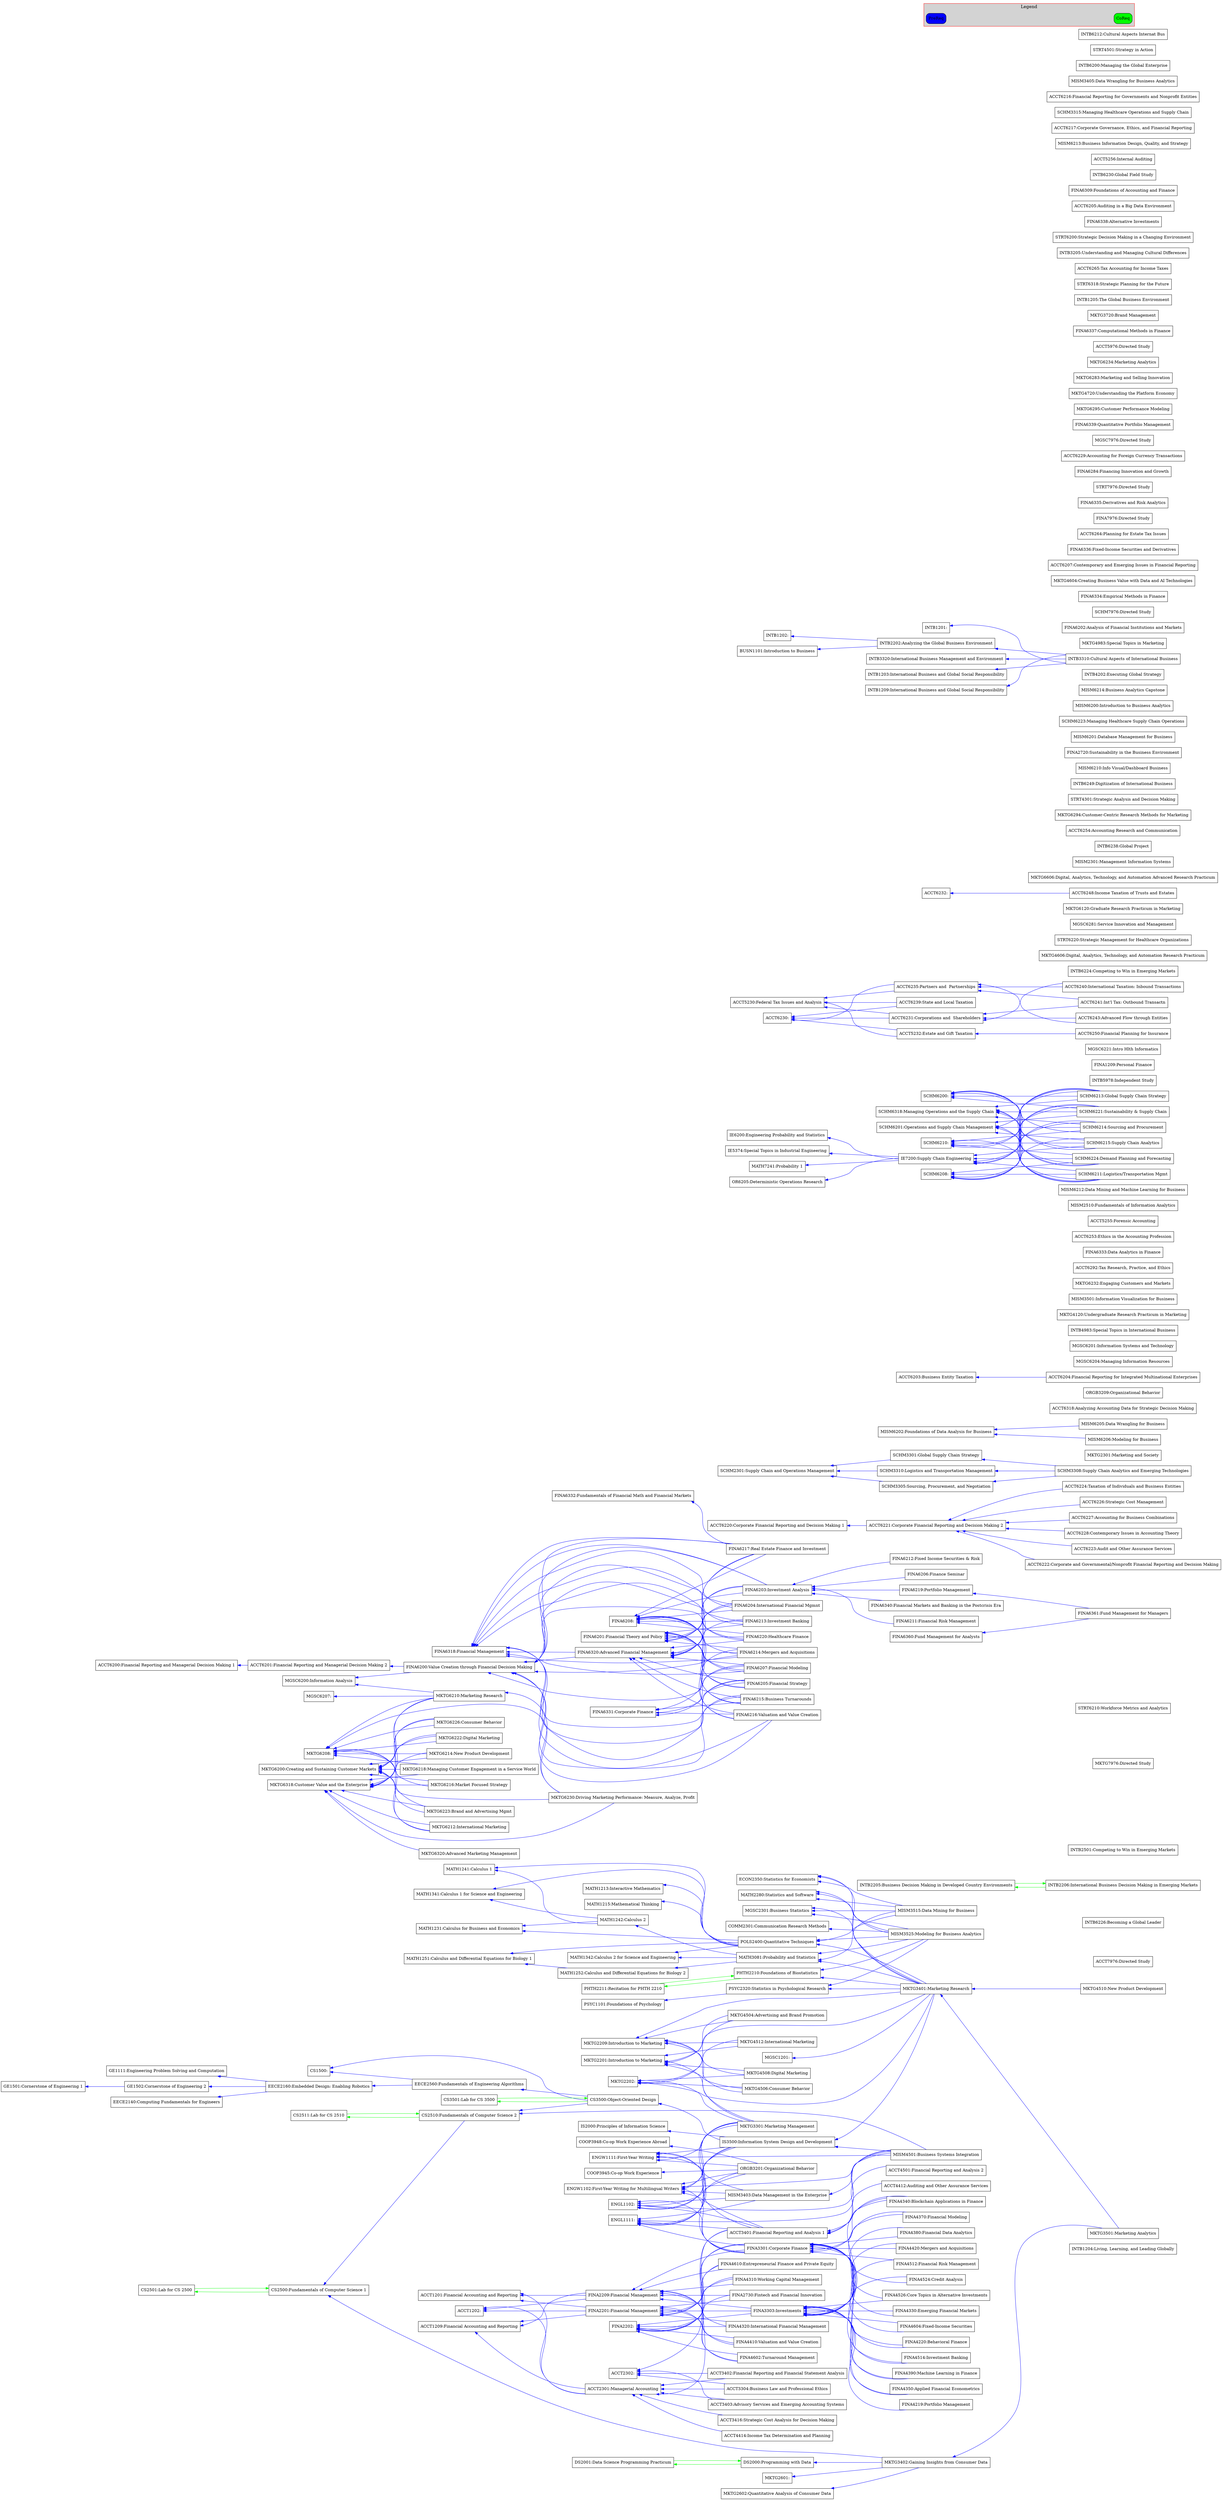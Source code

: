 digraph my_graph {
bgcolor=white;
rankdir=RL;
INTB1204 [shape=box, label="INTB1204:Living, Learning, and Leading Globally"];
MKTG2209 [shape=box, label="MKTG2209:Introduction to Marketing"];
MISM3525 [shape=box, label="MISM3525:Modeling for Business Analytics"];
MISM3525 -> PSYC2320 [color=blue];
MISM3525 -> POLS2400 [color=blue];
MISM3525 -> ECON2350 [color=blue];
MISM3525 -> COMM2301 [color=blue];
MISM3525 -> MATH2280 [color=blue];
MISM3525 -> PHTH2210 [color=blue];
MISM3525 -> MATH3081 [color=blue];
MISM3525 -> MGSC2301 [color=blue];
ACCT7976 [shape=box, label="ACCT7976:Directed Study"];
INTB6226 [shape=box, label="INTB6226:Becoming a Global Leader"];
FINA4340 [shape=box, label="FINA4340:Blockchain Applications in Finance"];
FINA4340 -> ACCT3401 [color=blue];
FINA4340 -> FINA3303 [color=blue];
FINA4340 -> FINA3301 [color=blue];
INTB2206 [shape=box, label="INTB2206:International Business Decision Making in Emerging Markets"];
INTB2206 -> INTB2205 [color=green];
INTB2501 [shape=box, label="INTB2501:Competing to Win in Emerging Markets"];
ACCT1209 [shape=box, label="ACCT1209:Financial Accounting and Reporting"];
MKTG7976 [shape=box, label="MKTG7976:Directed Study"];
STRT6210 [shape=box, label="STRT6210:Workforce Metrics and Analytics"];
FINA6219 [shape=box, label="FINA6219:Portfolio Management"];
FINA6219 -> FINA6203 [color=blue];
ACCT6224 [shape=box, label="ACCT6224:Taxation of Individuals and Business Entities"];
ACCT6224 -> ACCT6221 [color=blue];
ACCT3304 [shape=box, label="ACCT3304:Business Law and Professional Ethics"];
ACCT3304 -> ACCT2301 [color=blue];
ACCT3304 -> ACCT2302 [color=blue];
SCHM3301 [shape=box, label="SCHM3301:Global Supply Chain Strategy"];
SCHM3301 -> SCHM2301 [color=blue];
MKTG2301 [shape=box, label="MKTG2301:Marketing and Society"];
MISM6202 [shape=box, label="MISM6202:Foundations of Data Analysis for Business"];
MKTG6214 [shape=box, label="MKTG6214:New Product Development"];
MKTG6214 -> MKTG6200 [color=blue];
MKTG6214 -> MKTG6208 [color=blue];
MKTG6214 -> MKTG6318 [color=blue];
ACCT6318 [shape=box, label="ACCT6318:Analyzing Accounting Data for Strategic Decision Making"];
ORGB3209 [shape=box, label="ORGB3209:Organizational Behavior"];
ACCT6203 [shape=box, label="ACCT6203:Business Entity Taxation"];
MGSC6204 [shape=box, label="MGSC6204:Managing Information Resources"];
MKTG6210 [shape=box, label="MKTG6210:Marketing Research"];
MKTG6210 -> MGSC6207 [color=blue];
MKTG6210 -> MGSC6200 [color=blue];
MKTG6210 -> MKTG6200 [color=blue];
MKTG6210 -> MKTG6208 [color=blue];
MKTG6210 -> MKTG6318 [color=blue];
ACCT4414 [shape=box, label="ACCT4414:Income Tax Determination and Planning"];
ACCT4414 -> ACCT2301 [color=blue];
MGSC6200 [shape=box, label="MGSC6200:Information Analysis"];
ACCT4501 [shape=box, label="ACCT4501:Financial Reporting and Analysis 2"];
ACCT4501 -> ACCT3401 [color=blue];
MGSC6201 [shape=box, label="MGSC6201:Information Systems and Technology"];
MKTG6320 [shape=box, label="MKTG6320:Advanced Marketing Management"];
MKTG6320 -> MKTG6318 [color=blue];
INTB4983 [shape=box, label="INTB4983:Special Topics in International Business"];
MKTG4120 [shape=box, label="MKTG4120:Undergraduate Research Practicum in Marketing"];
ACCT3416 [shape=box, label="ACCT3416:Strategic Cost Analysis for Decision Making"];
ACCT3416 -> ACCT2301 [color=blue];
MISM3501 [shape=box, label="MISM3501:Information Visualization for Business"];
MKTG6232 [shape=box, label="MKTG6232:Engaging Customers and Markets"];
ACCT6292 [shape=box, label="ACCT6292:Tax Research, Practice, and Ethics"];
ACCT3401 [shape=box, label="ACCT3401:Financial Reporting and Analysis 1"];
ACCT3401 -> ENGW1102 [color=blue];
ACCT3401 -> ENGW1111 [color=blue];
ACCT3401 -> ENGL1102 [color=blue];
ACCT3401 -> ACCT2302 [color=blue];
ACCT3401 -> ACCT2301 [color=blue];
ACCT3401 -> ENGL1111 [color=blue];
FINA6333 [shape=box, label="FINA6333:Data Analytics in Finance"];
ACCT6253 [shape=box, label="ACCT6253:Ethics in the Accounting Profession"];
ACCT5255 [shape=box, label="ACCT5255:Forensic Accounting"];
FINA4220 [shape=box, label="FINA4220:Behavioral Finance"];
FINA4220 -> FINA3303 [color=blue];
FINA4220 -> FINA3301 [color=blue];
MISM2510 [shape=box, label="MISM2510:Fundamentals of Information Analytics"];
MISM6212 [shape=box, label="MISM6212:Data Mining and Machine Learning for Business"];
SCHM3308 [shape=box, label="SCHM3308:Supply Chain Analytics and Emerging Technologies"];
SCHM3308 -> SCHM3310 [color=blue];
SCHM3308 -> SCHM3305 [color=blue];
SCHM3308 -> SCHM3301 [color=blue];
ACCT4412 [shape=box, label="ACCT4412:Auditing and Other Assurance Services"];
ACCT4412 -> ACCT3401 [color=blue];
FINA6340 [shape=box, label="FINA6340:Financial Markets and Banking in the Postcrisis Era"];
FINA6340 -> FINA6203 [color=blue];
SCHM6213 [shape=box, label="SCHM6213:Global Supply Chain Strategy"];
SCHM6213 -> SCHM6200 [color=blue];
SCHM6213 -> SCHM6318 [color=blue];
SCHM6213 -> SCHM6201 [color=blue];
SCHM6213 -> SCHM6210 [color=blue];
SCHM6213 -> IE7200 [color=blue];
SCHM6213 -> SCHM6208 [color=blue];
INTB5978 [shape=box, label="INTB5978:Independent Study"];
MGSC6207 [shape=box, label="MGSC6207:"];
ACCT3403 [shape=box, label="ACCT3403:Advisory Services and Emerging Accounting Systems"];
ACCT3403 -> ACCT2301 [color=blue];
ACCT3403 -> ACCT2302 [color=blue];
SCHM6210 [shape=box, label="SCHM6210:"];
MKTG4510 [shape=box, label="MKTG4510:New Product Development"];
MKTG4510 -> MKTG3401 [color=blue];
FINA1209 [shape=box, label="FINA1209:Personal Finance"];
ORGB3201 [shape=box, label="ORGB3201:Organizational Behavior"];
ORGB3201 -> ENGW1102 [color=blue];
ORGB3201 -> ENGW1111 [color=blue];
ORGB3201 -> ENGL1102 [color=blue];
ORGB3201 -> COOP3945 [color=blue];
ORGB3201 -> COOP3948 [color=blue];
ORGB3201 -> ENGL1111 [color=blue];
MGSC6221 [shape=box, label="MGSC6221:Intro Hlth Informatics"];
ACCT6240 [shape=box, label="ACCT6240:International Taxation: Inbound Transactions"];
ACCT6240 -> ACCT6235 [color=blue];
ACCT6240 -> ACCT6231 [color=blue];
INTB6224 [shape=box, label="INTB6224:Competing to Win in Emerging Markets"];
MKTG6218 [shape=box, label="MKTG6218:Managing Customer Engagement in a Service World"];
MKTG6218 -> MKTG6200 [color=blue];
MKTG6218 -> MKTG6208 [color=blue];
MKTG6218 -> MKTG6318 [color=blue];
MKTG4606 [shape=box, label="MKTG4606:Digital, Analytics, Technology, and Automation Research Practicum"];
STRT6220 [shape=box, label="STRT6220:Strategic Management for Healthcare Organizations"];
MGSC6281 [shape=box, label="MGSC6281:Service Innovation and Management"];
ACCT6200 [shape=box, label="ACCT6200:Financial Reporting and Managerial Decision Making 1"];
ACCT6241 [shape=box, label="ACCT6241:Int'l Tax: Outbound Transactn"];
ACCT6241 -> ACCT6235 [color=blue];
ACCT6241 -> ACCT6231 [color=blue];
FINA3303 [shape=box, label="FINA3303:Investments"];
FINA3303 -> FINA2202 [color=blue];
FINA3303 -> FINA2209 [color=blue];
FINA3303 -> FINA2201 [color=blue];
MKTG6120 [shape=box, label="MKTG6120:Graduate Research Practicum in Marketing"];
ACCT6232 [shape=box, label="ACCT6232:"];
ENGL1111 [shape=box, label="ENGL1111:"];
SCHM6318 [shape=box, label="SCHM6318:Managing Operations and the Supply Chain"];
ACCT6243 [shape=box, label="ACCT6243:Advanced Flow through Entities"];
ACCT6243 -> ACCT6235 [color=blue];
ACCT6243 -> ACCT6231 [color=blue];
FINA4219 [shape=box, label="FINA4219:Portfolio Management"];
FINA4219 -> FINA3303 [color=blue];
ENGW1102 [shape=box, label="ENGW1102:First-Year Writing for Multilingual Writers"];
FINA2730 [shape=box, label="FINA2730:Fintech and Financial Innovation"];
FINA2730 -> FINA2202 [color=blue];
FINA2730 -> FINA2209 [color=blue];
FINA2730 -> FINA2201 [color=blue];
MKTG2601 [shape=box, label="MKTG2601:"];
FINA6207 [shape=box, label="FINA6207:Financial Modeling"];
FINA6207 -> FINA6318 [color=blue];
FINA6207 -> FINA6208 [color=blue];
FINA6207 -> FINA6201 [color=blue];
FINA6207 -> FINA6331 [color=blue];
FINA6207 -> FINA6200 [color=blue];
FINA6207 -> FINA6320 [color=blue];
MKTG6606 [shape=box, label="MKTG6606:Digital, Analytics, Technology, and Automation Advanced Research Practicum"];
MISM2301 [shape=box, label="MISM2301:Management Information Systems"];
FINA6331 [shape=box, label="FINA6331:Corporate Finance"];
FINA3301 [shape=box, label="FINA3301:Corporate Finance"];
FINA3301 -> FINA2202 [color=blue];
FINA3301 -> ENGW1102 [color=blue];
FINA3301 -> ENGW1111 [color=blue];
FINA3301 -> FINA2201 [color=blue];
FINA3301 -> ENGL1102 [color=blue];
FINA3301 -> FINA2209 [color=blue];
FINA3301 -> ENGL1111 [color=blue];
ACCT6248 [shape=box, label="ACCT6248:Income Taxation of Trusts and Estates"];
ACCT6248 -> ACCT6232 [color=blue];
MISM3403 [shape=box, label="MISM3403:Data Management in the Enterprise"];
MISM3403 -> ENGW1111 [color=blue];
MISM3403 -> ENGL1102 [color=blue];
MISM3403 -> ENGW1102 [color=blue];
MISM3403 -> ENGL1111 [color=blue];
INTB6238 [shape=box, label="INTB6238:Global Project"];
ACCT6254 [shape=box, label="ACCT6254:Accounting Research and Communication"];
MKTG3501 [shape=box, label="MKTG3501:Marketing Analytics"];
MKTG3501 -> MKTG3402 [color=blue];
MKTG3501 -> MKTG3401 [color=blue];
MKTG6294 [shape=box, label="MKTG6294:Customer-Centric Research Methods for Marketing"];
ACCT5230 [shape=box, label="ACCT5230:Federal Tax Issues and Analysis"];
STRT4301 [shape=box, label="STRT4301:Strategic Analysis and Decision Making"];
ACCT6230 [shape=box, label="ACCT6230:"];
SCHM3305 [shape=box, label="SCHM3305:Sourcing, Procurement, and Negotiation"];
SCHM3305 -> SCHM2301 [color=blue];
INTB6249 [shape=box, label="INTB6249:Digitization of International Business"];
MISM6210 [shape=box, label="MISM6210:Info Visual/Dashboard Business"];
FINA2720 [shape=box, label="FINA2720:Sustainability in the Business Environment"];
MKTG6200 [shape=box, label="MKTG6200:Creating and Sustaining Customer Markets"];
MKTG6216 [shape=box, label="MKTG6216:Market Focused Strategy"];
MKTG6216 -> MKTG6200 [color=blue];
MKTG6216 -> MKTG6208 [color=blue];
MKTG6216 -> MKTG6318 [color=blue];
ACCT1201 [shape=box, label="ACCT1201:Financial Accounting and Reporting"];
ECON2350 [shape=box, label="ECON2350:Statistics for Economists"];
MKTG6223 [shape=box, label="MKTG6223:Brand and Advertising Mgmt"];
MKTG6223 -> MKTG6200 [color=blue];
MKTG6223 -> MKTG6208 [color=blue];
MKTG6223 -> MKTG6318 [color=blue];
FINA4514 [shape=box, label="FINA4514:Investment Banking"];
FINA4514 -> FINA3303 [color=blue];
FINA4514 -> FINA3301 [color=blue];
MKTG2202 [shape=box, label="MKTG2202:"];
SCHM6221 [shape=box, label="SCHM6221:Sustainability & Supply Chain"];
SCHM6221 -> SCHM6200 [color=blue];
SCHM6221 -> SCHM6318 [color=blue];
SCHM6221 -> SCHM6201 [color=blue];
SCHM6221 -> SCHM6210 [color=blue];
SCHM6221 -> IE7200 [color=blue];
SCHM6221 -> SCHM6208 [color=blue];
MGSC2301 [shape=box, label="MGSC2301:Business Statistics"];
MKTG2201 [shape=box, label="MKTG2201:Introduction to Marketing"];
MKTG6230 [shape=box, label="MKTG6230:Driving Marketing Performance: Measure, Analyze, Profit"];
MKTG6230 -> MKTG6200 [color=blue];
MKTG6230 -> MKTG6210 [color=blue];
MKTG6230 -> MKTG6208 [color=blue];
MKTG6230 -> MKTG6318 [color=blue];
ENGW1111 [shape=box, label="ENGW1111:First-Year Writing"];
ACCT6231 [shape=box, label="ACCT6231:Corporations and  Shareholders"];
ACCT6231 -> ACCT6230 [color=blue];
ACCT6231 -> ACCT5230 [color=blue];
FINA6211 [shape=box, label="FINA6211:Financial Risk Management"];
FINA6211 -> FINA6203 [color=blue];
FINA4390 [shape=box, label="FINA4390:Machine Learning in Finance"];
FINA4390 -> FINA3303 [color=blue];
FINA4390 -> FINA3301 [color=blue];
POLS2400 [shape=box, label="POLS2400:Quantitative Techniques"];
POLS2400 -> MATH1213 [color=blue];
POLS2400 -> MATH1215 [color=blue];
POLS2400 -> MATH1231 [color=blue];
POLS2400 -> MATH1342 [color=blue];
POLS2400 -> MATH1241 [color=blue];
POLS2400 -> MATH1251 [color=blue];
POLS2400 -> MATH1341 [color=blue];
MKTG2602 [shape=box, label="MKTG2602:Quantitative Analysis of Consumer Data"];
FINA4350 [shape=box, label="FINA4350:Applied Financial Econometrics"];
FINA4350 -> FINA3303 [color=blue];
FINA4350 -> FINA3301 [color=blue];
FINA4320 [shape=box, label="FINA4320:International Financial Management"];
FINA4320 -> FINA2202 [color=blue];
FINA4320 -> FINA2209 [color=blue];
FINA4320 -> FINA2201 [color=blue];
FINA4410 [shape=box, label="FINA4410:Valuation and Value Creation"];
FINA4410 -> FINA2202 [color=blue];
FINA4410 -> FINA2209 [color=blue];
FINA4410 -> FINA2201 [color=blue];
MISM6201 [shape=box, label="MISM6201:Database Management for Business"];
FINA6204 [shape=box, label="FINA6204:International Financial Mgmnt"];
FINA6204 -> FINA6318 [color=blue];
FINA6204 -> FINA6208 [color=blue];
FINA6204 -> FINA6201 [color=blue];
FINA6204 -> FINA6200 [color=blue];
FINA6204 -> FINA6320 [color=blue];
SCHM6214 [shape=box, label="SCHM6214:Sourcing and Procurement"];
SCHM6214 -> SCHM6200 [color=blue];
SCHM6214 -> SCHM6318 [color=blue];
SCHM6214 -> SCHM6201 [color=blue];
SCHM6214 -> SCHM6210 [color=blue];
SCHM6214 -> IE7200 [color=blue];
SCHM6214 -> SCHM6208 [color=blue];
SCHM6215 [shape=box, label="SCHM6215:Supply Chain Analytics"];
SCHM6215 -> SCHM6200 [color=blue];
SCHM6215 -> SCHM6318 [color=blue];
SCHM6215 -> SCHM6201 [color=blue];
SCHM6215 -> SCHM6210 [color=blue];
SCHM6215 -> IE7200 [color=blue];
SCHM6215 -> SCHM6208 [color=blue];
MISM6205 [shape=box, label="MISM6205:Data Wrangling for Business"];
MISM6205 -> MISM6202 [color=blue];
SCHM6223 [shape=box, label="SCHM6223:Managing Healthcare Supply Chain Operations"];
FINA4370 [shape=box, label="FINA4370:Financial Modeling"];
FINA4370 -> FINA3303 [color=blue];
FINA4370 -> FINA3301 [color=blue];
FINA2209 [shape=box, label="FINA2209:Financial Management"];
FINA2209 -> ACCT1201 [color=blue];
FINA2209 -> ACCT1209 [color=blue];
FINA2209 -> ACCT1202 [color=blue];
MISM6200 [shape=box, label="MISM6200:Introduction to Business Analytics"];
MKTG4512 [shape=box, label="MKTG4512:International Marketing"];
MKTG4512 -> MKTG2202 [color=blue];
MKTG4512 -> MKTG2201 [color=blue];
MKTG4512 -> MKTG2209 [color=blue];
MKTG3402 [shape=box, label="MKTG3402:Gaining Insights from Consumer Data"];
MKTG3402 -> MKTG2601 [color=blue];
MKTG3402 -> CS2500 [color=blue];
MKTG3402 -> MKTG2602 [color=blue];
MKTG3402 -> DS2000 [color=blue];
FINA4380 [shape=box, label="FINA4380:Financial Data Analytics"];
FINA4380 -> FINA3303 [color=blue];
FINA4380 -> FINA3301 [color=blue];
FINA6200 [shape=box, label="FINA6200:Value Creation through Financial Decision Making"];
FINA6200 -> ACCT6201 [color=blue];
FINA6200 -> MGSC6200 [color=blue];
MISM3515 [shape=box, label="MISM3515:Data Mining for Business"];
MISM3515 -> POLS2400 [color=blue];
MISM3515 -> ECON2350 [color=blue];
MISM3515 -> MATH2280 [color=blue];
MISM3515 -> MATH3081 [color=blue];
MISM3515 -> MGSC2301 [color=blue];
MISM6214 [shape=box, label="MISM6214:Business Analytics Capstone"];
FINA6318 [shape=box, label="FINA6318:Financial Management"];
FINA2202 [shape=box, label="FINA2202:"];
PSYC2320 [shape=box, label="PSYC2320:Statistics in Psychological Research"];
PSYC2320 -> PSYC1101 [color=blue];
FINA4420 [shape=box, label="FINA4420:Mergers and Acquisitions"];
FINA4420 -> FINA3303 [color=blue];
FINA4420 -> FINA3301 [color=blue];
FINA2201 [shape=box, label="FINA2201:Financial Management"];
FINA2201 -> ACCT1201 [color=blue];
FINA2201 -> ACCT1209 [color=blue];
FINA2201 -> ACCT1202 [color=blue];
INTB4202 [shape=box, label="INTB4202:Executing Global Strategy"];
MKTG3301 [shape=box, label="MKTG3301:Marketing Management"];
MKTG3301 -> MKTG2201 [color=blue];
MKTG3301 -> ENGW1102 [color=blue];
MKTG3301 -> MKTG2209 [color=blue];
MKTG3301 -> ENGW1111 [color=blue];
MKTG3301 -> ENGL1102 [color=blue];
MKTG3301 -> MKTG2202 [color=blue];
MKTG3301 -> ENGL1111 [color=blue];
FINA4512 [shape=box, label="FINA4512:Financial Risk Management"];
FINA4512 -> FINA3303 [color=blue];
FINA4512 -> FINA3301 [color=blue];
INTB1201 [shape=box, label="INTB1201:"];
MKTG4983 [shape=box, label="MKTG4983:Special Topics in Marketing"];
MKTG4508 [shape=box, label="MKTG4508:Digital Marketing"];
MKTG4508 -> MKTG2202 [color=blue];
MKTG4508 -> MKTG2201 [color=blue];
MKTG4508 -> MKTG2209 [color=blue];
FINA6202 [shape=box, label="FINA6202:Analysis of Financial Institutions and Markets"];
MKTG4506 [shape=box, label="MKTG4506:Consumer Behavior"];
MKTG4506 -> MKTG2202 [color=blue];
MKTG4506 -> MKTG2201 [color=blue];
MKTG4506 -> MKTG2209 [color=blue];
FINA6320 [shape=box, label="FINA6320:Advanced Financial Management"];
FINA6320 -> FINA6318 [color=blue];
FINA6320 -> FINA6200 [color=blue];
FINA4524 [shape=box, label="FINA4524:Credit Analysis"];
FINA4524 -> FINA3303 [color=blue];
FINA4524 -> FINA3301 [color=blue];
ACCT6235 [shape=box, label="ACCT6235:Partners and  Partnerships"];
ACCT6235 -> ACCT6230 [color=blue];
ACCT6235 -> ACCT5230 [color=blue];
FINA6332 [shape=box, label="FINA6332:Fundamentals of Financial Math and Financial Markets"];
MISM4501 [shape=box, label="MISM4501:Business Systems Integration"];
MISM4501 -> ENGW1102 [color=blue];
MISM4501 -> ENGW1111 [color=blue];
MISM4501 -> CS2510 [color=blue];
MISM4501 -> ENGL1102 [color=blue];
MISM4501 -> MISM3403 [color=blue];
MISM4501 -> IS3500 [color=blue];
MISM4501 -> ENGL1111 [color=blue];
FINA4526 [shape=box, label="FINA4526:Core Topics in Alternative Investments"];
FINA4526 -> FINA3303 [color=blue];
FINA4526 -> FINA3301 [color=blue];
FINA4330 [shape=box, label="FINA4330:Emerging Financial Markets"];
FINA4330 -> FINA3303 [color=blue];
FINA4330 -> FINA3301 [color=blue];
MGSC1201 [shape=box, label="MGSC1201:"];
SCHM7976 [shape=box, label="SCHM7976:Directed Study"];
INTB1202 [shape=box, label="INTB1202:"];
FINA6213 [shape=box, label="FINA6213:Investment Banking"];
FINA6213 -> FINA6318 [color=blue];
FINA6213 -> FINA6208 [color=blue];
FINA6213 -> FINA6201 [color=blue];
FINA6213 -> FINA6200 [color=blue];
FINA6213 -> FINA6320 [color=blue];
FINA6220 [shape=box, label="FINA6220:Healthcare Finance"];
FINA6220 -> FINA6318 [color=blue];
FINA6220 -> FINA6208 [color=blue];
FINA6220 -> FINA6201 [color=blue];
FINA6220 -> FINA6200 [color=blue];
FINA6220 -> FINA6320 [color=blue];
COOP3945 [shape=box, label="COOP3945:Co-op Work Experience"];
FINA4602 [shape=box, label="FINA4602:Turnaround Management"];
FINA4602 -> FINA2202 [color=blue];
FINA4602 -> FINA2209 [color=blue];
FINA4602 -> FINA2201 [color=blue];
MKTG6318 [shape=box, label="MKTG6318:Customer Value and the Enterprise"];
FINA6334 [shape=box, label="FINA6334:Empirical Methods in Finance"];
FINA4604 [shape=box, label="FINA4604:Fixed-Income Securities"];
FINA4604 -> FINA3303 [color=blue];
FINA4604 -> FINA3301 [color=blue];
MKTG4604 [shape=box, label="MKTG4604:Creating Business Value with Data and AI Technologies"];
FINA4610 [shape=box, label="FINA4610:Entrepreneurial Finance and Private Equity"];
FINA4610 -> FINA2202 [color=blue];
FINA4610 -> FINA2209 [color=blue];
FINA4610 -> FINA2201 [color=blue];
ACCT3402 [shape=box, label="ACCT3402:Financial Reporting and Financial Statement Analysis"];
ACCT3402 -> ACCT2301 [color=blue];
ACCT3402 -> ACCT2302 [color=blue];
ACCT6207 [shape=box, label="ACCT6207:Contemporary and Emerging Issues in Financial Reporting"];
ACCT6220 [shape=box, label="ACCT6220:Corporate Financial Reporting and Decision Making 1"];
FINA6212 [shape=box, label="FINA6212:Fixed Income Securities & Risk"];
FINA6212 -> FINA6203 [color=blue];
FINA6336 [shape=box, label="FINA6336:Fixed-Income Securities and Derivatives"];
INTB2202 [shape=box, label="INTB2202:Analyzing the Global Business Environment"];
INTB2202 -> INTB1202 [color=blue];
INTB2202 -> BUSN1101 [color=blue];
ACCT6221 [shape=box, label="ACCT6221:Corporate Financial Reporting and Decision Making 2"];
ACCT6221 -> ACCT6220 [color=blue];
ACCT6264 [shape=box, label="ACCT6264:Planning for Estate Tax Issues"];
FINA6208 [shape=box, label="FINA6208:"];
FINA7976 [shape=box, label="FINA7976:Directed Study"];
FINA6335 [shape=box, label="FINA6335:Derivatives and Risk Analytics"];
FINA6361 [shape=box, label="FINA6361:Fund Management for Managers"];
FINA6361 -> FINA6219 [color=blue];
FINA6361 -> FINA6360 [color=blue];
STRT7976 [shape=box, label="STRT7976:Directed Study"];
FINA6203 [shape=box, label="FINA6203:Investment Analysis"];
FINA6203 -> FINA6318 [color=blue];
FINA6203 -> FINA6208 [color=blue];
FINA6203 -> FINA6201 [color=blue];
FINA6203 -> FINA6200 [color=blue];
FINA6203 -> FINA6320 [color=blue];
MKTG6212 [shape=box, label="MKTG6212:International Marketing"];
MKTG6212 -> MKTG6200 [color=blue];
MKTG6212 -> MKTG6208 [color=blue];
MKTG6212 -> MKTG6318 [color=blue];
SCHM6224 [shape=box, label="SCHM6224:Demand Planning and Forecasting"];
SCHM6224 -> SCHM6200 [color=blue];
SCHM6224 -> SCHM6318 [color=blue];
SCHM6224 -> SCHM6201 [color=blue];
SCHM6224 -> SCHM6210 [color=blue];
SCHM6224 -> IE7200 [color=blue];
SCHM6224 -> SCHM6208 [color=blue];
FINA6206 [shape=box, label="FINA6206:Finance Seminar"];
FINA6206 -> FINA6203 [color=blue];
FINA6217 [shape=box, label="FINA6217:Real Estate Finance and Investment"];
FINA6217 -> FINA6318 [color=blue];
FINA6217 -> FINA6208 [color=blue];
FINA6217 -> FINA6332 [color=blue];
FINA6217 -> FINA6201 [color=blue];
FINA6217 -> FINA6200 [color=blue];
FINA6217 -> FINA6320 [color=blue];
FINA6284 [shape=box, label="FINA6284:Financing Innovation and Growth"];
MATH2280 [shape=box, label="MATH2280:Statistics and Software"];
ACCT6226 [shape=box, label="ACCT6226:Strategic Cost Management"];
ACCT6226 -> ACCT6221 [color=blue];
ACCT6229 [shape=box, label="ACCT6229:Accounting for Foreign Currency Transactions"];
MGSC7976 [shape=box, label="MGSC7976:Directed Study"];
ACCT6227 [shape=box, label="ACCT6227:Accounting for Business Combinations"];
ACCT6227 -> ACCT6221 [color=blue];
FINA6360 [shape=box, label="FINA6360:Fund Management for Analysts"];
ACCT5232 [shape=box, label="ACCT5232:Estate and Gift Taxation"];
ACCT5232 -> ACCT6230 [color=blue];
ACCT5232 -> ACCT5230 [color=blue];
FINA6339 [shape=box, label="FINA6339:Quantitative Portfolio Management"];
FINA4310 [shape=box, label="FINA4310:Working Capital Management"];
FINA4310 -> FINA2202 [color=blue];
FINA4310 -> FINA2209 [color=blue];
FINA4310 -> FINA2201 [color=blue];
MKTG6295 [shape=box, label="MKTG6295:Customer Performance Modeling"];
MKTG4720 [shape=box, label="MKTG4720:Understanding the Platform Economy"];
MKTG4504 [shape=box, label="MKTG4504:Advertising and Brand Promotion"];
MKTG4504 -> MKTG2202 [color=blue];
MKTG4504 -> MKTG2201 [color=blue];
MKTG4504 -> MKTG2209 [color=blue];
FINA6201 [shape=box, label="FINA6201:Financial Theory and Policy"];
FINA6205 [shape=box, label="FINA6205:Financial Strategy"];
FINA6205 -> FINA6318 [color=blue];
FINA6205 -> FINA6208 [color=blue];
FINA6205 -> FINA6201 [color=blue];
FINA6205 -> FINA6331 [color=blue];
FINA6205 -> FINA6200 [color=blue];
FINA6205 -> FINA6320 [color=blue];
INTB3320 [shape=box, label="INTB3320:International Business Management and Environment"];
MKTG6283 [shape=box, label="MKTG6283:Marketing and Selling Innovation"];
MKTG6208 [shape=box, label="MKTG6208:"];
PHTH2210 [shape=box, label="PHTH2210:Foundations of Biostatistics"];
PHTH2210 -> PHTH2211 [color=green];
MISM6206 [shape=box, label="MISM6206:Modeling for Business"];
MISM6206 -> MISM6202 [color=blue];
SCHM6201 [shape=box, label="SCHM6201:Operations and Supply Chain Management"];
MKTG6234 [shape=box, label="MKTG6234:Marketing Analytics"];
ACCT5976 [shape=box, label="ACCT5976:Directed Study"];
FINA6337 [shape=box, label="FINA6337:Computational Methods in Finance"];
INTB1203 [shape=box, label="INTB1203:International Business and Global Social Responsibility"];
MKTG3720 [shape=box, label="MKTG3720:Brand Management"];
MKTG3401 [shape=box, label="MKTG3401:Marketing Research"];
MKTG3401 -> PSYC2320 [color=blue];
MKTG3401 -> MKTG2201 [color=blue];
MKTG3401 -> MKTG2209 [color=blue];
MKTG3401 -> MATH3081 [color=blue];
MKTG3401 -> POLS2400 [color=blue];
MKTG3401 -> MGSC1201 [color=blue];
MKTG3401 -> MGSC2301 [color=blue];
MKTG3401 -> ECON2350 [color=blue];
MKTG3401 -> PHTH2210 [color=blue];
MKTG3401 -> MKTG2202 [color=blue];
MKTG3401 -> IS3500 [color=blue];
MKTG3401 -> MATH2280 [color=blue];
INTB1205 [shape=box, label="INTB1205:The Global Business Environment"];
STRT6318 [shape=box, label="STRT6318:Strategic Planning for the Future"];
ACCT6265 [shape=box, label="ACCT6265:Tax Accounting for Income Taxes"];
INTB3205 [shape=box, label="INTB3205:Understanding and Managing Cultural Differences"];
STRT6200 [shape=box, label="STRT6200:Strategic Decision Making in a Changing Environment"];
ACCT6239 [shape=box, label="ACCT6239:State and Local Taxation"];
ACCT6239 -> ACCT6230 [color=blue];
ACCT6239 -> ACCT5230 [color=blue];
INTB1209 [shape=box, label="INTB1209:International Business and Global Social Responsibility"];
COMM2301 [shape=box, label="COMM2301:Communication Research Methods"];
MKTG6226 [shape=box, label="MKTG6226:Consumer Behavior"];
MKTG6226 -> MKTG6200 [color=blue];
MKTG6226 -> MKTG6208 [color=blue];
MKTG6226 -> MKTG6318 [color=blue];
SCHM2301 [shape=box, label="SCHM2301:Supply Chain and Operations Management"];
FINA6214 [shape=box, label="FINA6214:Mergers and Acquisitions"];
FINA6214 -> FINA6318 [color=blue];
FINA6214 -> FINA6208 [color=blue];
FINA6214 -> FINA6201 [color=blue];
FINA6214 -> FINA6331 [color=blue];
FINA6214 -> FINA6200 [color=blue];
FINA6214 -> FINA6320 [color=blue];
ACCT6250 [shape=box, label="ACCT6250:Financial Planning for Insurance"];
ACCT6250 -> ACCT5232 [color=blue];
ACCT6228 [shape=box, label="ACCT6228:Contemporary Issues in Accounting Theory"];
ACCT6228 -> ACCT6221 [color=blue];
FINA6338 [shape=box, label="FINA6338:Alternative Investments"];
FINA6215 [shape=box, label="FINA6215:Business Turnarounds"];
FINA6215 -> FINA6318 [color=blue];
FINA6215 -> FINA6208 [color=blue];
FINA6215 -> FINA6201 [color=blue];
FINA6215 -> FINA6331 [color=blue];
FINA6215 -> FINA6200 [color=blue];
FINA6215 -> FINA6320 [color=blue];
INTB2205 [shape=box, label="INTB2205:Business Decision Making in Developed Country Environments"];
INTB2205 -> INTB2206 [color=green];
ACCT6205 [shape=box, label="ACCT6205:Auditing in a Big Data Environment"];
FINA6309 [shape=box, label="FINA6309:Foundations of Accounting and Finance"];
FINA6216 [shape=box, label="FINA6216:Valuation and Value Creation"];
FINA6216 -> FINA6318 [color=blue];
FINA6216 -> FINA6208 [color=blue];
FINA6216 -> FINA6201 [color=blue];
FINA6216 -> FINA6331 [color=blue];
FINA6216 -> FINA6200 [color=blue];
FINA6216 -> FINA6320 [color=blue];
SCHM6208 [shape=box, label="SCHM6208:"];
INTB6230 [shape=box, label="INTB6230:Global Field Study"];
ACCT5256 [shape=box, label="ACCT5256:Internal Auditing"];
MATH3081 [shape=box, label="MATH3081:Probability and Statistics"];
MATH3081 -> MATH1242 [color=blue];
MATH3081 -> MATH1252 [color=blue];
MATH3081 -> MATH1342 [color=blue];
SCHM3310 [shape=box, label="SCHM3310:Logistics and Transportation Management"];
SCHM3310 -> SCHM2301 [color=blue];
ACCT6201 [shape=box, label="ACCT6201:Financial Reporting and Managerial Decision Making 2"];
ACCT6201 -> ACCT6200 [color=blue];
IE7200 [shape=box, label="IE7200:Supply Chain Engineering"];
IE7200 -> IE6200 [color=blue];
IE7200 -> IE5374 [color=blue];
IE7200 -> MATH7241 [color=blue];
IE7200 -> OR6205 [color=blue];
ACCT2301 [shape=box, label="ACCT2301:Managerial Accounting"];
ACCT2301 -> ACCT1201 [color=blue];
ACCT2301 -> ACCT1209 [color=blue];
ACCT2301 -> ACCT1202 [color=blue];
MISM6213 [shape=box, label="MISM6213:Business Information Design, Quality, and Strategy"];
ACCT1202 [shape=box, label="ACCT1202:"];
ACCT6217 [shape=box, label="ACCT6217:Corporate Governance, Ethics, and Financial Reporting"];
SCHM3315 [shape=box, label="SCHM3315:Managing Healthcare Operations and Supply Chain"];
MATH1241 [shape=box, label="MATH1241:Calculus 1"];
ACCT6223 [shape=box, label="ACCT6223:Audit and Other Assurance Services"];
ACCT6223 -> ACCT6221 [color=blue];
MATH1251 [shape=box, label="MATH1251:Calculus and Differential Equations for Biology 1"];
ACCT6204 [shape=box, label="ACCT6204:Financial Reporting for Integrated Multinational Enterprises"];
ACCT6204 -> ACCT6203 [color=blue];
COOP3948 [shape=box, label="COOP3948:Co-op Work Experience Abroad"];
MATH1341 [shape=box, label="MATH1341:Calculus 1 for Science and Engineering"];
ACCT6216 [shape=box, label="ACCT6216:Financial Reporting for Governments and Nonprofit Entities"];
SCHM6200 [shape=box, label="SCHM6200:"];
MKTG6222 [shape=box, label="MKTG6222:Digital Marketing"];
MKTG6222 -> MKTG6200 [color=blue];
MKTG6222 -> MKTG6208 [color=blue];
MKTG6222 -> MKTG6318 [color=blue];
ACCT2302 [shape=box, label="ACCT2302:"];
INTB3310 [shape=box, label="INTB3310:Cultural Aspects of International Business"];
INTB3310 -> INTB1203 [color=blue];
INTB3310 -> INTB1201 [color=blue];
INTB3310 -> INTB3320 [color=blue];
INTB3310 -> INTB1209 [color=blue];
INTB3310 -> INTB2202 [color=blue];
PSYC1101 [shape=box, label="PSYC1101:Foundations of Psychology"];
MISM3405 [shape=box, label="MISM3405:Data Wrangling for Business Analytics"];
INTB6200 [shape=box, label="INTB6200:Managing the Global Enterprise"];
ACCT6222 [shape=box, label="ACCT6222:Corporate and Governmental/Nonprofit Financial Reporting and Decision Making"];
ACCT6222 -> ACCT6221 [color=blue];
STRT4501 [shape=box, label="STRT4501:Strategy in Action"];
INTB6212 [shape=box, label="INTB6212:Cultural Aspects Internat Bus"];
SCHM6211 [shape=box, label="SCHM6211:Logistics/Transportation Mgmt"];
SCHM6211 -> SCHM6200 [color=blue];
SCHM6211 -> SCHM6318 [color=blue];
SCHM6211 -> SCHM6201 [color=blue];
SCHM6211 -> SCHM6210 [color=blue];
SCHM6211 -> IE7200 [color=blue];
SCHM6211 -> SCHM6208 [color=blue];
MATH1231 [shape=box, label="MATH1231:Calculus for Business and Economics"];
CS2500 [shape=box, label="CS2500:Fundamentals of Computer Science 1"];
CS2500 -> CS2501 [color=green];
MATH1252 [shape=box, label="MATH1252:Calculus and Differential Equations for Biology 2"];
MATH1252 -> MATH1251 [color=blue];
ENGL1102 [shape=box, label="ENGL1102:"];
MATH1242 [shape=box, label="MATH1242:Calculus 2"];
MATH1242 -> MATH1231 [color=blue];
MATH1242 -> MATH1241 [color=blue];
MATH1242 -> MATH1341 [color=blue];
MATH1342 [shape=box, label="MATH1342:Calculus 2 for Science and Engineering"];
MATH1215 [shape=box, label="MATH1215:Mathematical Thinking"];
IE5374 [shape=box, label="IE5374:Special Topics in Industrial Engineering"];
IS3500 [shape=box, label="IS3500:Information System Design and Development"];
IS3500 -> ENGW1102 [color=blue];
IS3500 -> CS3500 [color=blue];
IS3500 -> ENGW1111 [color=blue];
IS3500 -> IS2000 [color=blue];
IS3500 -> ENGL1102 [color=blue];
IS3500 -> ENGL1111 [color=blue];
CS2501 [shape=box, label="CS2501:Lab for CS 2500"];
CS2501 -> CS2500 [color=green];
MATH1213 [shape=box, label="MATH1213:Interactive Mathematics"];
CS2510 [shape=box, label="CS2510:Fundamentals of Computer Science 2"];
CS2510 -> CS2500 [color=blue];
CS2510 -> CS2511 [color=green];
CS2511 [shape=box, label="CS2511:Lab for CS 2510"];
CS2511 -> CS2510 [color=green];
DS2000 [shape=box, label="DS2000:Programming with Data"];
DS2000 -> DS2001 [color=green];
IS2000 [shape=box, label="IS2000:Principles of Information Science"];
PHTH2211 [shape=box, label="PHTH2211:Recitation for PHTH 2210"];
PHTH2211 -> PHTH2210 [color=green];
BUSN1101 [shape=box, label="BUSN1101:Introduction to Business"];
CS3500 [shape=box, label="CS3500:Object-Oriented Design"];
CS3500 -> CS1500 [color=blue];
CS3500 -> EECE2560 [color=blue];
CS3500 -> CS2510 [color=blue];
CS3500 -> CS3501 [color=green];
OR6205 [shape=box, label="OR6205:Deterministic Operations Research"];
MATH7241 [shape=box, label="MATH7241:Probability 1"];
IE6200 [shape=box, label="IE6200:Engineering Probability and Statistics"];
EECE2560 [shape=box, label="EECE2560:Fundamentals of Engineering Algorithms"];
EECE2560 -> CS1500 [color=blue];
EECE2560 -> EECE2160 [color=blue];
DS2001 [shape=box, label="DS2001:Data Science Programming Practicum"];
DS2001 -> DS2000 [color=green];
EECE2160 [shape=box, label="EECE2160:Embedded Design: Enabling Robotics"];
EECE2160 -> GE1111 [color=blue];
EECE2160 -> GE1502 [color=blue];
EECE2160 -> EECE2140 [color=blue];
EECE2140 [shape=box, label="EECE2140:Computing Fundamentals for Engineers"];
CS3501 [shape=box, label="CS3501:Lab for CS 3500"];
CS3501 -> CS3500 [color=green];
CS1500 [shape=box, label="CS1500:"];
GE1111 [shape=box, label="GE1111:Engineering Problem Solving and Computation"];
GE1502 [shape=box, label="GE1502:Cornerstone of Engineering 2"];
GE1502 -> GE1501 [color=blue];
GE1501 [shape=box, label="GE1501:Cornerstone of Engineering 1"];
subgraph cluster_legend {
label=Legend;
fontsize=15;
color=red;
style=filled;
fillcolor=lightgrey;
rankdir=TB;
CoReq [style=filled, fillcolor=green, shape=Mrecord, rank=same];
PreReq [style=filled, fillcolor=blue, shape=Mrecord, rank=same];
}

CoReq -> PreReq [style=invis];
}
